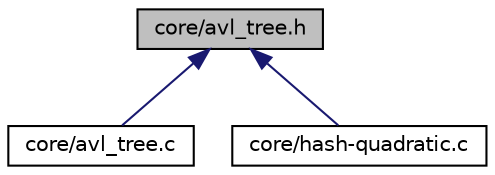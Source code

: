 digraph G
{
  edge [fontname="Helvetica",fontsize="10",labelfontname="Helvetica",labelfontsize="10"];
  node [fontname="Helvetica",fontsize="10",shape=record];
  Node1 [label="core/avl_tree.h",height=0.2,width=0.4,color="black", fillcolor="grey75", style="filled" fontcolor="black"];
  Node1 -> Node2 [dir="back",color="midnightblue",fontsize="10",style="solid",fontname="Helvetica"];
  Node2 [label="core/avl_tree.c",height=0.2,width=0.4,color="black", fillcolor="white", style="filled",URL="$avl__tree_8c.html"];
  Node1 -> Node3 [dir="back",color="midnightblue",fontsize="10",style="solid",fontname="Helvetica"];
  Node3 [label="core/hash-quadratic.c",height=0.2,width=0.4,color="black", fillcolor="white", style="filled",URL="$hash-quadratic_8c.html"];
}
